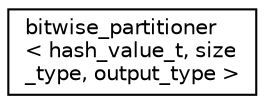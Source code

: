digraph "Graphical Class Hierarchy"
{
  edge [fontname="Helvetica",fontsize="10",labelfontname="Helvetica",labelfontsize="10"];
  node [fontname="Helvetica",fontsize="10",shape=record];
  rankdir="LR";
  Node0 [label="bitwise_partitioner\l\< hash_value_t, size\l_type, output_type \>",height=0.2,width=0.4,color="black", fillcolor="white", style="filled",URL="$structbitwise__partitioner.html",tooltip="Functor to map a hash value to a particular &#39;bin&#39; or partition number that uses bitshifts. Only works when num_partitions is a power of 2. "];
}
